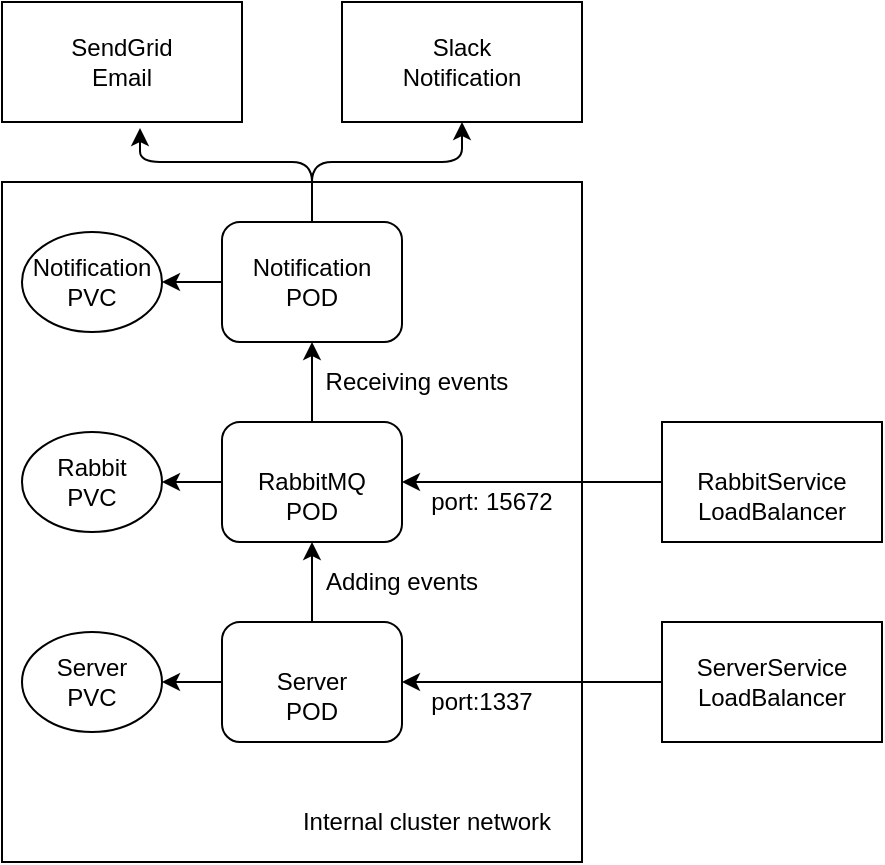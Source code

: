 <mxfile version="12.1.3" type="device" pages="1"><diagram id="pyVfr20L_Q6zNhnYBEqG" name="Page-1"><mxGraphModel dx="1408" dy="546" grid="1" gridSize="10" guides="1" tooltips="1" connect="1" arrows="1" fold="1" page="1" pageScale="1" pageWidth="850" pageHeight="1100" math="0" shadow="0"><root><mxCell id="0"/><mxCell id="1" parent="0"/><mxCell id="tnzxzzpeBD5tX_2VN5vm-28" value="" style="rounded=0;whiteSpace=wrap;html=1;" parent="1" vertex="1"><mxGeometry x="110" y="130" width="290" height="340" as="geometry"/></mxCell><mxCell id="tnzxzzpeBD5tX_2VN5vm-22" value="" style="edgeStyle=orthogonalEdgeStyle;rounded=0;orthogonalLoop=1;jettySize=auto;html=1;" parent="1" source="tnzxzzpeBD5tX_2VN5vm-2" target="tnzxzzpeBD5tX_2VN5vm-19" edge="1"><mxGeometry relative="1" as="geometry"/></mxCell><mxCell id="tnzxzzpeBD5tX_2VN5vm-2" value="&lt;div&gt;&lt;br&gt;&lt;/div&gt;&lt;div&gt;RabbitMQ&lt;/div&gt;&lt;div&gt;POD&lt;br&gt;&lt;/div&gt;" style="rounded=1;whiteSpace=wrap;html=1;" parent="1" vertex="1"><mxGeometry x="220" y="250" width="90" height="60" as="geometry"/></mxCell><mxCell id="tnzxzzpeBD5tX_2VN5vm-21" value="" style="edgeStyle=orthogonalEdgeStyle;rounded=0;orthogonalLoop=1;jettySize=auto;html=1;" parent="1" source="tnzxzzpeBD5tX_2VN5vm-3" target="tnzxzzpeBD5tX_2VN5vm-20" edge="1"><mxGeometry relative="1" as="geometry"/></mxCell><mxCell id="tnzxzzpeBD5tX_2VN5vm-3" value="&lt;div&gt;&lt;br&gt;&lt;/div&gt;&lt;div&gt;Server&lt;/div&gt;&lt;div&gt;POD&lt;br&gt;&lt;/div&gt;" style="rounded=1;whiteSpace=wrap;html=1;" parent="1" vertex="1"><mxGeometry x="220" y="350" width="90" height="60" as="geometry"/></mxCell><mxCell id="tnzxzzpeBD5tX_2VN5vm-4" value="" style="endArrow=classic;html=1;entryX=0.5;entryY=1;entryDx=0;entryDy=0;" parent="1" source="tnzxzzpeBD5tX_2VN5vm-3" target="tnzxzzpeBD5tX_2VN5vm-2" edge="1"><mxGeometry width="50" height="50" relative="1" as="geometry"><mxPoint x="270" y="360" as="sourcePoint"/><mxPoint x="320" y="310" as="targetPoint"/></mxGeometry></mxCell><mxCell id="tnzxzzpeBD5tX_2VN5vm-13" value="" style="edgeStyle=orthogonalEdgeStyle;rounded=0;orthogonalLoop=1;jettySize=auto;html=1;" parent="1" source="tnzxzzpeBD5tX_2VN5vm-12" target="tnzxzzpeBD5tX_2VN5vm-2" edge="1"><mxGeometry relative="1" as="geometry"/></mxCell><mxCell id="tnzxzzpeBD5tX_2VN5vm-12" value="&lt;div&gt;&lt;br&gt;&lt;/div&gt;&lt;div&gt;RabbitService&lt;/div&gt;&lt;div&gt;LoadBalancer&lt;br&gt;&lt;/div&gt;" style="rounded=0;whiteSpace=wrap;html=1;" parent="1" vertex="1"><mxGeometry x="440" y="250" width="110" height="60" as="geometry"/></mxCell><mxCell id="tnzxzzpeBD5tX_2VN5vm-15" value="" style="edgeStyle=orthogonalEdgeStyle;rounded=0;orthogonalLoop=1;jettySize=auto;html=1;" parent="1" source="tnzxzzpeBD5tX_2VN5vm-14" target="tnzxzzpeBD5tX_2VN5vm-3" edge="1"><mxGeometry relative="1" as="geometry"/></mxCell><mxCell id="tnzxzzpeBD5tX_2VN5vm-14" value="&lt;div&gt;ServerService&lt;/div&gt;&lt;div&gt;LoadBalancer&lt;br&gt;&lt;/div&gt;" style="rounded=0;whiteSpace=wrap;html=1;" parent="1" vertex="1"><mxGeometry x="440" y="350" width="110" height="60" as="geometry"/></mxCell><mxCell id="tnzxzzpeBD5tX_2VN5vm-16" value="port:1337 " style="text;html=1;strokeColor=none;fillColor=none;align=center;verticalAlign=middle;whiteSpace=wrap;rounded=0;" parent="1" vertex="1"><mxGeometry x="330" y="380" width="40" height="20" as="geometry"/></mxCell><mxCell id="tnzxzzpeBD5tX_2VN5vm-17" value="port: &lt;span class=&quot;pl-c1&quot;&gt;15672&lt;/span&gt;" style="text;html=1;strokeColor=none;fillColor=none;align=center;verticalAlign=middle;whiteSpace=wrap;rounded=0;" parent="1" vertex="1"><mxGeometry x="320" y="280" width="70" height="20" as="geometry"/></mxCell><mxCell id="tnzxzzpeBD5tX_2VN5vm-19" value="&lt;div&gt;Rabbit&lt;/div&gt;&lt;div&gt;PVC&lt;br&gt;&lt;/div&gt;" style="ellipse;whiteSpace=wrap;html=1;" parent="1" vertex="1"><mxGeometry x="120" y="255" width="70" height="50" as="geometry"/></mxCell><mxCell id="tnzxzzpeBD5tX_2VN5vm-20" value="&lt;div&gt;Server&lt;/div&gt;&lt;div&gt;PVC&lt;br&gt;&lt;/div&gt;" style="ellipse;whiteSpace=wrap;html=1;" parent="1" vertex="1"><mxGeometry x="120" y="355" width="70" height="50" as="geometry"/></mxCell><mxCell id="tnzxzzpeBD5tX_2VN5vm-27" value="" style="edgeStyle=orthogonalEdgeStyle;rounded=0;orthogonalLoop=1;jettySize=auto;html=1;" parent="1" source="tnzxzzpeBD5tX_2VN5vm-23" target="tnzxzzpeBD5tX_2VN5vm-25" edge="1"><mxGeometry relative="1" as="geometry"/></mxCell><mxCell id="tnzxzzpeBD5tX_2VN5vm-23" value="&lt;div&gt;Notification&lt;/div&gt;&lt;div&gt;POD&lt;br&gt;&lt;/div&gt;" style="rounded=1;whiteSpace=wrap;html=1;" parent="1" vertex="1"><mxGeometry x="220" y="150" width="90" height="60" as="geometry"/></mxCell><mxCell id="tnzxzzpeBD5tX_2VN5vm-25" value="&lt;div&gt;Notification&lt;/div&gt;&lt;div&gt;PVC&lt;br&gt;&lt;/div&gt;" style="ellipse;whiteSpace=wrap;html=1;" parent="1" vertex="1"><mxGeometry x="120" y="155" width="70" height="50" as="geometry"/></mxCell><mxCell id="tnzxzzpeBD5tX_2VN5vm-29" value="Internal cluster network" style="text;html=1;strokeColor=none;fillColor=none;align=center;verticalAlign=middle;whiteSpace=wrap;rounded=0;" parent="1" vertex="1"><mxGeometry x="255" y="440" width="135" height="20" as="geometry"/></mxCell><mxCell id="3mMLSgUdlJutF4txft_v-1" value="" style="endArrow=classic;html=1;exitX=0.5;exitY=0;exitDx=0;exitDy=0;entryX=0.5;entryY=1;entryDx=0;entryDy=0;" parent="1" source="tnzxzzpeBD5tX_2VN5vm-2" target="tnzxzzpeBD5tX_2VN5vm-23" edge="1"><mxGeometry width="50" height="50" relative="1" as="geometry"><mxPoint x="320" y="250" as="sourcePoint"/><mxPoint x="370" y="200" as="targetPoint"/></mxGeometry></mxCell><mxCell id="3mMLSgUdlJutF4txft_v-2" value="Adding events" style="text;html=1;strokeColor=none;fillColor=none;align=center;verticalAlign=middle;whiteSpace=wrap;rounded=0;" parent="1" vertex="1"><mxGeometry x="265" y="320" width="90" height="20" as="geometry"/></mxCell><mxCell id="3mMLSgUdlJutF4txft_v-3" value="Receiving events" style="text;html=1;strokeColor=none;fillColor=none;align=center;verticalAlign=middle;whiteSpace=wrap;rounded=0;" parent="1" vertex="1"><mxGeometry x="265" y="220" width="105" height="20" as="geometry"/></mxCell><mxCell id="qRpzS683U4-qP3hz1q_W-1" value="&lt;div&gt;SendGrid&lt;/div&gt;&lt;div&gt;Email&lt;br&gt;&lt;/div&gt;" style="rounded=0;whiteSpace=wrap;html=1;" vertex="1" parent="1"><mxGeometry x="110" y="40" width="120" height="60" as="geometry"/></mxCell><mxCell id="qRpzS683U4-qP3hz1q_W-2" value="&lt;div&gt;Slack&lt;/div&gt;&lt;div&gt;Notification&lt;br&gt;&lt;/div&gt;" style="rounded=0;whiteSpace=wrap;html=1;" vertex="1" parent="1"><mxGeometry x="280" y="40" width="120" height="60" as="geometry"/></mxCell><mxCell id="qRpzS683U4-qP3hz1q_W-3" value="" style="endArrow=classic;html=1;exitX=0.5;exitY=0;exitDx=0;exitDy=0;entryX=0.575;entryY=1.05;entryDx=0;entryDy=0;entryPerimeter=0;" edge="1" parent="1" source="tnzxzzpeBD5tX_2VN5vm-23" target="qRpzS683U4-qP3hz1q_W-1"><mxGeometry width="50" height="50" relative="1" as="geometry"><mxPoint x="40" y="100" as="sourcePoint"/><mxPoint x="90" y="50" as="targetPoint"/><Array as="points"><mxPoint x="265" y="120"/><mxPoint x="179" y="120"/></Array></mxGeometry></mxCell><mxCell id="qRpzS683U4-qP3hz1q_W-4" value="" style="endArrow=classic;html=1;exitX=0.5;exitY=0;exitDx=0;exitDy=0;entryX=0.5;entryY=1;entryDx=0;entryDy=0;" edge="1" parent="1" source="tnzxzzpeBD5tX_2VN5vm-23" target="qRpzS683U4-qP3hz1q_W-2"><mxGeometry width="50" height="50" relative="1" as="geometry"><mxPoint x="40" y="230" as="sourcePoint"/><mxPoint x="90" y="180" as="targetPoint"/><Array as="points"><mxPoint x="265" y="120"/><mxPoint x="340" y="120"/></Array></mxGeometry></mxCell></root></mxGraphModel></diagram></mxfile>